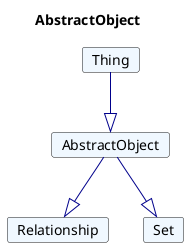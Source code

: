 @startuml
Title AbstractObject 

Card AbstractObject #F0F8FF [
AbstractObject
]
Card Thing #F0F8FF [
Thing
]
Thing --|> AbstractObject  #00008B 
Card Relationship #F0F8FF [
Relationship
]
AbstractObject --|> Relationship  #00008B 
Card Set #F0F8FF [
Set
]
AbstractObject --|> Set  #00008B 
@enduml